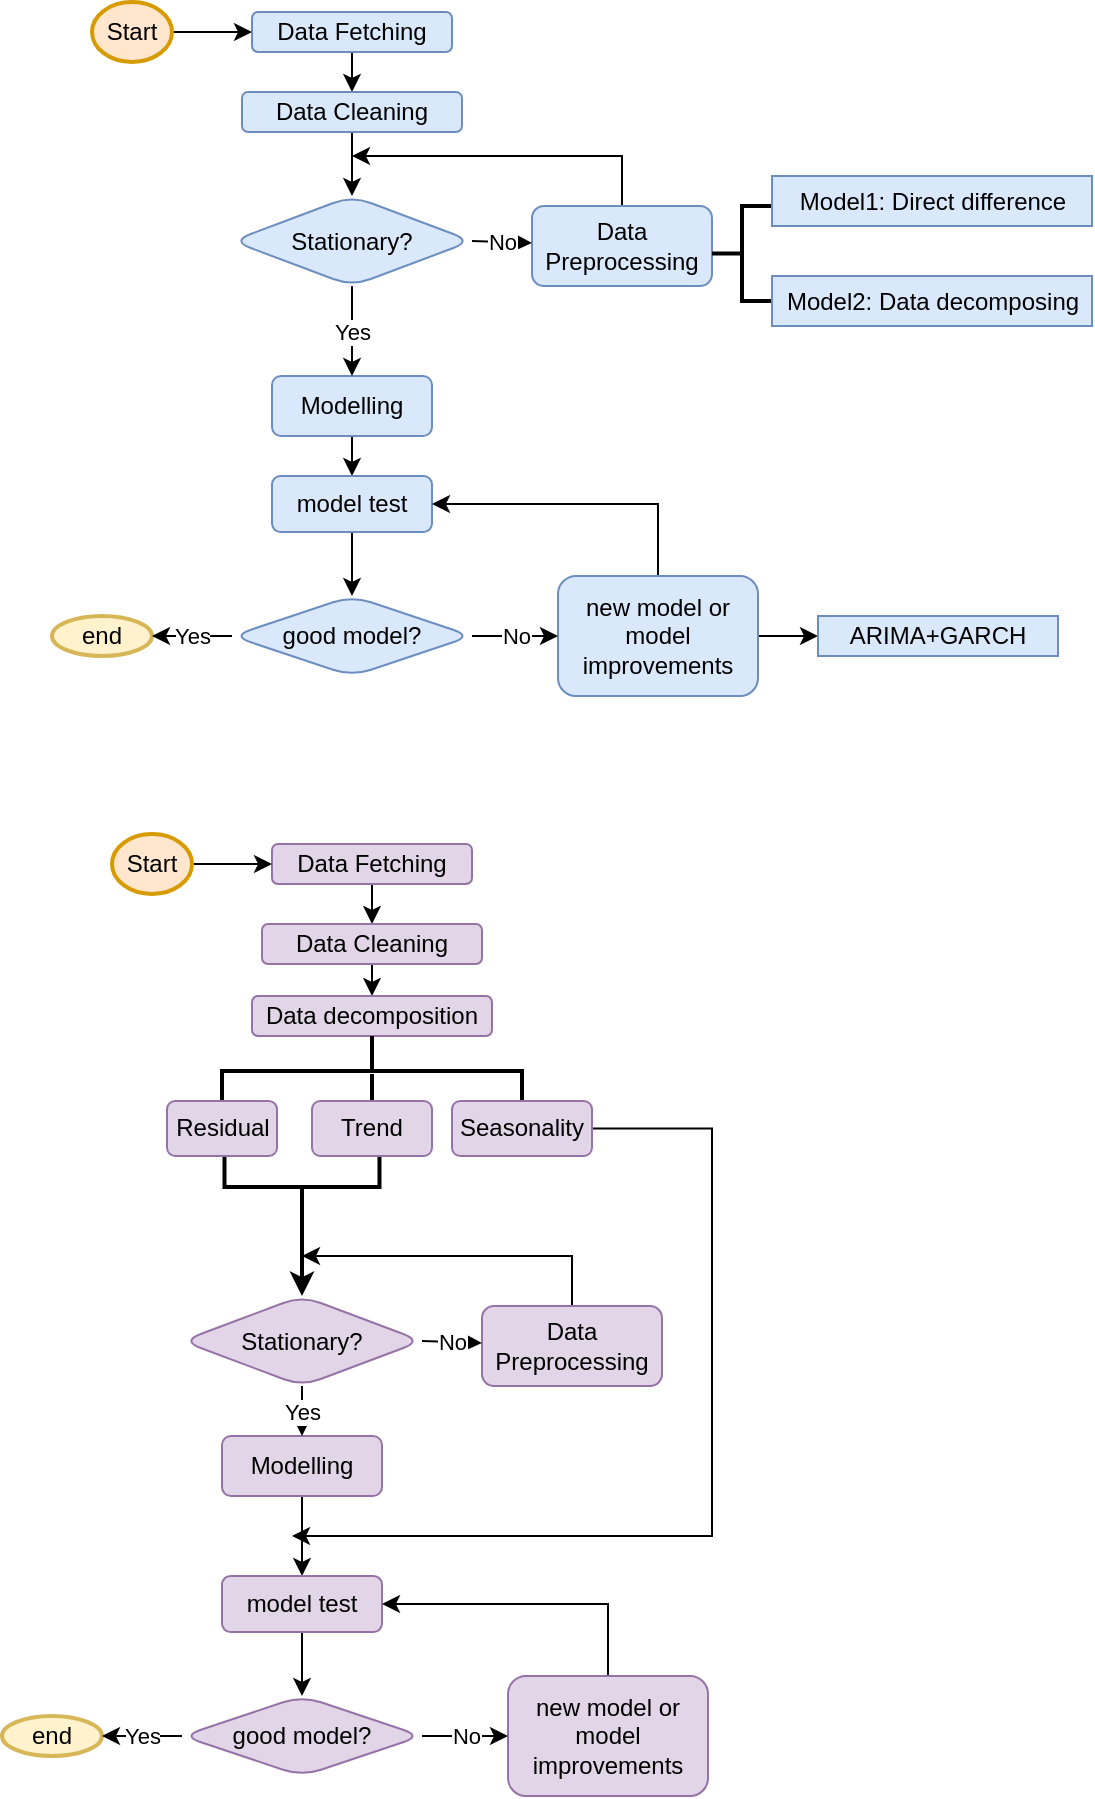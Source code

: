 <mxfile version="13.10.4" type="github">
  <diagram id="C5RBs43oDa-KdzZeNtuy" name="Page-1">
    <mxGraphModel dx="800" dy="490" grid="1" gridSize="10" guides="1" tooltips="1" connect="1" arrows="1" fold="1" page="1" pageScale="1" pageWidth="827" pageHeight="1169" math="0" shadow="0">
      <root>
        <mxCell id="WIyWlLk6GJQsqaUBKTNV-0" />
        <mxCell id="WIyWlLk6GJQsqaUBKTNV-1" parent="WIyWlLk6GJQsqaUBKTNV-0" />
        <mxCell id="Gn4-DQb1mFsybiADK4iX-2" style="edgeStyle=none;rounded=0;orthogonalLoop=1;jettySize=auto;html=1;exitX=0.5;exitY=1;exitDx=0;exitDy=0;entryX=0.5;entryY=0;entryDx=0;entryDy=0;" parent="WIyWlLk6GJQsqaUBKTNV-1" source="WIyWlLk6GJQsqaUBKTNV-3" target="WIyWlLk6GJQsqaUBKTNV-7" edge="1">
          <mxGeometry relative="1" as="geometry">
            <mxPoint x="220" y="158" as="targetPoint" />
          </mxGeometry>
        </mxCell>
        <mxCell id="WIyWlLk6GJQsqaUBKTNV-3" value="Data Fetching" style="rounded=1;whiteSpace=wrap;html=1;fontSize=12;glass=0;strokeWidth=1;shadow=0;fillColor=#dae8fc;strokeColor=#6c8ebf;" parent="WIyWlLk6GJQsqaUBKTNV-1" vertex="1">
          <mxGeometry x="170" y="108" width="100" height="20" as="geometry" />
        </mxCell>
        <mxCell id="Gn4-DQb1mFsybiADK4iX-8" value="" style="edgeStyle=none;rounded=0;orthogonalLoop=1;jettySize=auto;html=1;" parent="WIyWlLk6GJQsqaUBKTNV-1" source="WIyWlLk6GJQsqaUBKTNV-7" edge="1">
          <mxGeometry relative="1" as="geometry">
            <mxPoint x="220" y="200" as="targetPoint" />
          </mxGeometry>
        </mxCell>
        <mxCell id="WIyWlLk6GJQsqaUBKTNV-7" value="Data Cleaning" style="rounded=1;whiteSpace=wrap;html=1;fontSize=12;glass=0;strokeWidth=1;shadow=0;fillColor=#dae8fc;strokeColor=#6c8ebf;" parent="WIyWlLk6GJQsqaUBKTNV-1" vertex="1">
          <mxGeometry x="165" y="148" width="110" height="20" as="geometry" />
        </mxCell>
        <mxCell id="Gn4-DQb1mFsybiADK4iX-4" style="edgeStyle=none;rounded=0;orthogonalLoop=1;jettySize=auto;html=1;exitX=1;exitY=0.5;exitDx=0;exitDy=0;exitPerimeter=0;entryX=0;entryY=0.5;entryDx=0;entryDy=0;" parent="WIyWlLk6GJQsqaUBKTNV-1" source="Gn4-DQb1mFsybiADK4iX-3" target="WIyWlLk6GJQsqaUBKTNV-3" edge="1">
          <mxGeometry relative="1" as="geometry" />
        </mxCell>
        <mxCell id="Gn4-DQb1mFsybiADK4iX-3" value="Start" style="strokeWidth=2;html=1;shape=mxgraph.flowchart.start_1;whiteSpace=wrap;fillColor=#ffe6cc;strokeColor=#d79b00;" parent="WIyWlLk6GJQsqaUBKTNV-1" vertex="1">
          <mxGeometry x="90" y="103" width="40" height="30" as="geometry" />
        </mxCell>
        <mxCell id="Gn4-DQb1mFsybiADK4iX-7" value="Stationary?" style="rhombus;whiteSpace=wrap;html=1;rounded=1;shadow=0;strokeWidth=1;glass=0;fillColor=#dae8fc;strokeColor=#6c8ebf;" parent="WIyWlLk6GJQsqaUBKTNV-1" vertex="1">
          <mxGeometry x="160" y="200" width="120" height="45" as="geometry" />
        </mxCell>
        <mxCell id="Gn4-DQb1mFsybiADK4iX-12" style="edgeStyle=none;rounded=0;orthogonalLoop=1;jettySize=auto;html=1;exitX=0.5;exitY=0;exitDx=0;exitDy=0;" parent="WIyWlLk6GJQsqaUBKTNV-1" source="Gn4-DQb1mFsybiADK4iX-9" edge="1">
          <mxGeometry relative="1" as="geometry">
            <mxPoint x="220" y="180" as="targetPoint" />
            <Array as="points">
              <mxPoint x="355" y="180" />
            </Array>
          </mxGeometry>
        </mxCell>
        <mxCell id="Gn4-DQb1mFsybiADK4iX-9" value="Data Preprocessing" style="whiteSpace=wrap;html=1;rounded=1;shadow=0;strokeWidth=1;glass=0;fillColor=#dae8fc;strokeColor=#6c8ebf;" parent="WIyWlLk6GJQsqaUBKTNV-1" vertex="1">
          <mxGeometry x="310" y="205" width="90" height="40" as="geometry" />
        </mxCell>
        <mxCell id="Gn4-DQb1mFsybiADK4iX-10" value="No" style="edgeStyle=none;rounded=0;orthogonalLoop=1;jettySize=auto;html=1;exitX=1;exitY=0.5;exitDx=0;exitDy=0;" parent="WIyWlLk6GJQsqaUBKTNV-1" source="Gn4-DQb1mFsybiADK4iX-7" target="Gn4-DQb1mFsybiADK4iX-9" edge="1">
          <mxGeometry relative="1" as="geometry">
            <mxPoint x="280" y="228" as="sourcePoint" />
          </mxGeometry>
        </mxCell>
        <mxCell id="Gn4-DQb1mFsybiADK4iX-24" value="" style="edgeStyle=none;rounded=0;orthogonalLoop=1;jettySize=auto;html=1;" parent="WIyWlLk6GJQsqaUBKTNV-1" source="Gn4-DQb1mFsybiADK4iX-14" target="Gn4-DQb1mFsybiADK4iX-23" edge="1">
          <mxGeometry relative="1" as="geometry" />
        </mxCell>
        <mxCell id="Gn4-DQb1mFsybiADK4iX-14" value="Modelling" style="whiteSpace=wrap;html=1;rounded=1;shadow=0;strokeWidth=1;glass=0;fillColor=#dae8fc;strokeColor=#6c8ebf;" parent="WIyWlLk6GJQsqaUBKTNV-1" vertex="1">
          <mxGeometry x="180" y="290" width="80" height="30" as="geometry" />
        </mxCell>
        <mxCell id="Gn4-DQb1mFsybiADK4iX-15" value="Yes" style="edgeStyle=none;rounded=0;orthogonalLoop=1;jettySize=auto;html=1;" parent="WIyWlLk6GJQsqaUBKTNV-1" source="Gn4-DQb1mFsybiADK4iX-7" target="Gn4-DQb1mFsybiADK4iX-14" edge="1">
          <mxGeometry relative="1" as="geometry" />
        </mxCell>
        <mxCell id="Gn4-DQb1mFsybiADK4iX-26" value="" style="edgeStyle=none;rounded=0;orthogonalLoop=1;jettySize=auto;html=1;" parent="WIyWlLk6GJQsqaUBKTNV-1" source="Gn4-DQb1mFsybiADK4iX-23" target="Gn4-DQb1mFsybiADK4iX-25" edge="1">
          <mxGeometry relative="1" as="geometry" />
        </mxCell>
        <mxCell id="Gn4-DQb1mFsybiADK4iX-23" value="model test" style="whiteSpace=wrap;html=1;rounded=1;shadow=0;strokeWidth=1;glass=0;fillColor=#dae8fc;strokeColor=#6c8ebf;" parent="WIyWlLk6GJQsqaUBKTNV-1" vertex="1">
          <mxGeometry x="180" y="340" width="80" height="28" as="geometry" />
        </mxCell>
        <mxCell id="Gn4-DQb1mFsybiADK4iX-25" value="good model?" style="rhombus;whiteSpace=wrap;html=1;rounded=1;shadow=0;strokeWidth=1;glass=0;fillColor=#dae8fc;strokeColor=#6c8ebf;" parent="WIyWlLk6GJQsqaUBKTNV-1" vertex="1">
          <mxGeometry x="160" y="400" width="120" height="40" as="geometry" />
        </mxCell>
        <mxCell id="Gn4-DQb1mFsybiADK4iX-29" style="edgeStyle=none;rounded=0;orthogonalLoop=1;jettySize=auto;html=1;exitX=0.5;exitY=0;exitDx=0;exitDy=0;entryX=1;entryY=0.5;entryDx=0;entryDy=0;" parent="WIyWlLk6GJQsqaUBKTNV-1" source="Gn4-DQb1mFsybiADK4iX-27" target="Gn4-DQb1mFsybiADK4iX-23" edge="1">
          <mxGeometry relative="1" as="geometry">
            <Array as="points">
              <mxPoint x="373" y="370" />
              <mxPoint x="373" y="354" />
            </Array>
          </mxGeometry>
        </mxCell>
        <mxCell id="-Uv2jy6pNUa-iG-lvCQI-1" style="edgeStyle=orthogonalEdgeStyle;rounded=0;orthogonalLoop=1;jettySize=auto;html=1;exitX=1;exitY=0.5;exitDx=0;exitDy=0;entryX=0;entryY=0.5;entryDx=0;entryDy=0;" edge="1" parent="WIyWlLk6GJQsqaUBKTNV-1" source="Gn4-DQb1mFsybiADK4iX-27" target="Gn4-DQb1mFsybiADK4iX-40">
          <mxGeometry relative="1" as="geometry" />
        </mxCell>
        <mxCell id="Gn4-DQb1mFsybiADK4iX-27" value="new model or model improvements" style="whiteSpace=wrap;html=1;rounded=1;shadow=0;strokeWidth=1;glass=0;fillColor=#dae8fc;strokeColor=#6c8ebf;" parent="WIyWlLk6GJQsqaUBKTNV-1" vertex="1">
          <mxGeometry x="323" y="390" width="100" height="60" as="geometry" />
        </mxCell>
        <mxCell id="Gn4-DQb1mFsybiADK4iX-28" value="No" style="edgeStyle=none;rounded=0;orthogonalLoop=1;jettySize=auto;html=1;" parent="WIyWlLk6GJQsqaUBKTNV-1" source="Gn4-DQb1mFsybiADK4iX-25" target="Gn4-DQb1mFsybiADK4iX-27" edge="1">
          <mxGeometry relative="1" as="geometry" />
        </mxCell>
        <mxCell id="Gn4-DQb1mFsybiADK4iX-30" value="end" style="ellipse;whiteSpace=wrap;html=1;rounded=1;shadow=0;strokeWidth=2;glass=0;fillColor=#fff2cc;strokeColor=#d6b656;" parent="WIyWlLk6GJQsqaUBKTNV-1" vertex="1">
          <mxGeometry x="70" y="410" width="50" height="20" as="geometry" />
        </mxCell>
        <mxCell id="Gn4-DQb1mFsybiADK4iX-31" value="Yes" style="edgeStyle=none;rounded=0;orthogonalLoop=1;jettySize=auto;html=1;" parent="WIyWlLk6GJQsqaUBKTNV-1" source="Gn4-DQb1mFsybiADK4iX-25" target="Gn4-DQb1mFsybiADK4iX-30" edge="1">
          <mxGeometry relative="1" as="geometry" />
        </mxCell>
        <mxCell id="Gn4-DQb1mFsybiADK4iX-32" value="" style="strokeWidth=2;html=1;shape=mxgraph.flowchart.annotation_2;align=left;labelPosition=right;pointerEvents=1;" parent="WIyWlLk6GJQsqaUBKTNV-1" vertex="1">
          <mxGeometry x="400" y="205" width="30" height="47.5" as="geometry" />
        </mxCell>
        <mxCell id="Gn4-DQb1mFsybiADK4iX-33" value="Model1: Direct difference" style="html=1;fillColor=#dae8fc;strokeColor=#6c8ebf;" parent="WIyWlLk6GJQsqaUBKTNV-1" vertex="1">
          <mxGeometry x="430" y="190" width="160" height="25" as="geometry" />
        </mxCell>
        <mxCell id="Gn4-DQb1mFsybiADK4iX-34" value="Model2: Data decomposing" style="html=1;fillColor=#dae8fc;strokeColor=#6c8ebf;" parent="WIyWlLk6GJQsqaUBKTNV-1" vertex="1">
          <mxGeometry x="430" y="240" width="160" height="25" as="geometry" />
        </mxCell>
        <mxCell id="Gn4-DQb1mFsybiADK4iX-38" style="edgeStyle=none;rounded=0;orthogonalLoop=1;jettySize=auto;html=1;exitX=0.25;exitY=0;exitDx=0;exitDy=0;" parent="WIyWlLk6GJQsqaUBKTNV-1" source="Gn4-DQb1mFsybiADK4iX-34" target="Gn4-DQb1mFsybiADK4iX-34" edge="1">
          <mxGeometry relative="1" as="geometry" />
        </mxCell>
        <mxCell id="Gn4-DQb1mFsybiADK4iX-40" value="ARIMA+GARCH" style="whiteSpace=wrap;html=1;align=center;fillColor=#dae8fc;strokeColor=#6c8ebf;" parent="WIyWlLk6GJQsqaUBKTNV-1" vertex="1">
          <mxGeometry x="453" y="410" width="120" height="20" as="geometry" />
        </mxCell>
        <mxCell id="-Uv2jy6pNUa-iG-lvCQI-15" style="edgeStyle=none;rounded=0;orthogonalLoop=1;jettySize=auto;html=1;exitX=0.5;exitY=1;exitDx=0;exitDy=0;entryX=0.5;entryY=0;entryDx=0;entryDy=0;" edge="1" parent="WIyWlLk6GJQsqaUBKTNV-1" source="-Uv2jy6pNUa-iG-lvCQI-16" target="-Uv2jy6pNUa-iG-lvCQI-18">
          <mxGeometry relative="1" as="geometry">
            <mxPoint x="230" y="574" as="targetPoint" />
          </mxGeometry>
        </mxCell>
        <mxCell id="-Uv2jy6pNUa-iG-lvCQI-16" value="Data Fetching" style="rounded=1;whiteSpace=wrap;html=1;fontSize=12;glass=0;strokeWidth=1;shadow=0;fillColor=#e1d5e7;strokeColor=#9673a6;" vertex="1" parent="WIyWlLk6GJQsqaUBKTNV-1">
          <mxGeometry x="180" y="524" width="100" height="20" as="geometry" />
        </mxCell>
        <mxCell id="-Uv2jy6pNUa-iG-lvCQI-43" value="" style="edgeStyle=elbowEdgeStyle;rounded=0;orthogonalLoop=1;jettySize=auto;html=1;" edge="1" parent="WIyWlLk6GJQsqaUBKTNV-1" source="-Uv2jy6pNUa-iG-lvCQI-18" target="-Uv2jy6pNUa-iG-lvCQI-42">
          <mxGeometry relative="1" as="geometry" />
        </mxCell>
        <mxCell id="-Uv2jy6pNUa-iG-lvCQI-18" value="Data Cleaning" style="rounded=1;whiteSpace=wrap;html=1;fontSize=12;glass=0;strokeWidth=1;shadow=0;fillColor=#e1d5e7;strokeColor=#9673a6;" vertex="1" parent="WIyWlLk6GJQsqaUBKTNV-1">
          <mxGeometry x="175" y="564" width="110" height="20" as="geometry" />
        </mxCell>
        <mxCell id="-Uv2jy6pNUa-iG-lvCQI-19" style="edgeStyle=none;rounded=0;orthogonalLoop=1;jettySize=auto;html=1;exitX=1;exitY=0.5;exitDx=0;exitDy=0;exitPerimeter=0;entryX=0;entryY=0.5;entryDx=0;entryDy=0;" edge="1" parent="WIyWlLk6GJQsqaUBKTNV-1" source="-Uv2jy6pNUa-iG-lvCQI-20" target="-Uv2jy6pNUa-iG-lvCQI-16">
          <mxGeometry relative="1" as="geometry" />
        </mxCell>
        <mxCell id="-Uv2jy6pNUa-iG-lvCQI-20" value="Start" style="strokeWidth=2;html=1;shape=mxgraph.flowchart.start_1;whiteSpace=wrap;fillColor=#ffe6cc;strokeColor=#d79b00;" vertex="1" parent="WIyWlLk6GJQsqaUBKTNV-1">
          <mxGeometry x="100" y="519" width="40" height="30" as="geometry" />
        </mxCell>
        <mxCell id="-Uv2jy6pNUa-iG-lvCQI-21" value="Stationary?" style="rhombus;whiteSpace=wrap;html=1;rounded=1;shadow=0;strokeWidth=1;glass=0;fillColor=#e1d5e7;strokeColor=#9673a6;" vertex="1" parent="WIyWlLk6GJQsqaUBKTNV-1">
          <mxGeometry x="135" y="750" width="120" height="45" as="geometry" />
        </mxCell>
        <mxCell id="-Uv2jy6pNUa-iG-lvCQI-22" style="edgeStyle=none;rounded=0;orthogonalLoop=1;jettySize=auto;html=1;exitX=0.5;exitY=0;exitDx=0;exitDy=0;" edge="1" parent="WIyWlLk6GJQsqaUBKTNV-1" source="-Uv2jy6pNUa-iG-lvCQI-23">
          <mxGeometry relative="1" as="geometry">
            <mxPoint x="195" y="730" as="targetPoint" />
            <Array as="points">
              <mxPoint x="330" y="730" />
            </Array>
          </mxGeometry>
        </mxCell>
        <mxCell id="-Uv2jy6pNUa-iG-lvCQI-23" value="Data Preprocessing" style="whiteSpace=wrap;html=1;rounded=1;shadow=0;strokeWidth=1;glass=0;fillColor=#e1d5e7;strokeColor=#9673a6;" vertex="1" parent="WIyWlLk6GJQsqaUBKTNV-1">
          <mxGeometry x="285" y="755" width="90" height="40" as="geometry" />
        </mxCell>
        <mxCell id="-Uv2jy6pNUa-iG-lvCQI-24" value="No" style="edgeStyle=none;rounded=0;orthogonalLoop=1;jettySize=auto;html=1;exitX=1;exitY=0.5;exitDx=0;exitDy=0;" edge="1" parent="WIyWlLk6GJQsqaUBKTNV-1" source="-Uv2jy6pNUa-iG-lvCQI-21" target="-Uv2jy6pNUa-iG-lvCQI-23">
          <mxGeometry relative="1" as="geometry">
            <mxPoint x="255" y="778" as="sourcePoint" />
          </mxGeometry>
        </mxCell>
        <mxCell id="-Uv2jy6pNUa-iG-lvCQI-25" value="" style="edgeStyle=none;rounded=0;orthogonalLoop=1;jettySize=auto;html=1;" edge="1" parent="WIyWlLk6GJQsqaUBKTNV-1" source="-Uv2jy6pNUa-iG-lvCQI-26" target="-Uv2jy6pNUa-iG-lvCQI-29">
          <mxGeometry relative="1" as="geometry" />
        </mxCell>
        <mxCell id="-Uv2jy6pNUa-iG-lvCQI-26" value="Modelling" style="whiteSpace=wrap;html=1;rounded=1;shadow=0;strokeWidth=1;glass=0;fillColor=#e1d5e7;strokeColor=#9673a6;" vertex="1" parent="WIyWlLk6GJQsqaUBKTNV-1">
          <mxGeometry x="155" y="820" width="80" height="30" as="geometry" />
        </mxCell>
        <mxCell id="-Uv2jy6pNUa-iG-lvCQI-27" value="Yes" style="edgeStyle=none;rounded=0;orthogonalLoop=1;jettySize=auto;html=1;" edge="1" parent="WIyWlLk6GJQsqaUBKTNV-1" source="-Uv2jy6pNUa-iG-lvCQI-21" target="-Uv2jy6pNUa-iG-lvCQI-26">
          <mxGeometry relative="1" as="geometry" />
        </mxCell>
        <mxCell id="-Uv2jy6pNUa-iG-lvCQI-28" value="" style="edgeStyle=none;rounded=0;orthogonalLoop=1;jettySize=auto;html=1;" edge="1" parent="WIyWlLk6GJQsqaUBKTNV-1" source="-Uv2jy6pNUa-iG-lvCQI-29" target="-Uv2jy6pNUa-iG-lvCQI-30">
          <mxGeometry relative="1" as="geometry" />
        </mxCell>
        <mxCell id="-Uv2jy6pNUa-iG-lvCQI-29" value="model test" style="whiteSpace=wrap;html=1;rounded=1;shadow=0;strokeWidth=1;glass=0;fillColor=#e1d5e7;strokeColor=#9673a6;" vertex="1" parent="WIyWlLk6GJQsqaUBKTNV-1">
          <mxGeometry x="155" y="890" width="80" height="28" as="geometry" />
        </mxCell>
        <mxCell id="-Uv2jy6pNUa-iG-lvCQI-30" value="good model?" style="rhombus;whiteSpace=wrap;html=1;rounded=1;shadow=0;strokeWidth=1;glass=0;fillColor=#e1d5e7;strokeColor=#9673a6;" vertex="1" parent="WIyWlLk6GJQsqaUBKTNV-1">
          <mxGeometry x="135" y="950" width="120" height="40" as="geometry" />
        </mxCell>
        <mxCell id="-Uv2jy6pNUa-iG-lvCQI-31" style="edgeStyle=none;rounded=0;orthogonalLoop=1;jettySize=auto;html=1;exitX=0.5;exitY=0;exitDx=0;exitDy=0;entryX=1;entryY=0.5;entryDx=0;entryDy=0;" edge="1" parent="WIyWlLk6GJQsqaUBKTNV-1" source="-Uv2jy6pNUa-iG-lvCQI-33" target="-Uv2jy6pNUa-iG-lvCQI-29">
          <mxGeometry relative="1" as="geometry">
            <Array as="points">
              <mxPoint x="348" y="920" />
              <mxPoint x="348" y="904" />
            </Array>
          </mxGeometry>
        </mxCell>
        <mxCell id="-Uv2jy6pNUa-iG-lvCQI-33" value="new model or model improvements" style="whiteSpace=wrap;html=1;rounded=1;shadow=0;strokeWidth=1;glass=0;fillColor=#e1d5e7;strokeColor=#9673a6;" vertex="1" parent="WIyWlLk6GJQsqaUBKTNV-1">
          <mxGeometry x="298" y="940" width="100" height="60" as="geometry" />
        </mxCell>
        <mxCell id="-Uv2jy6pNUa-iG-lvCQI-34" value="No" style="edgeStyle=none;rounded=0;orthogonalLoop=1;jettySize=auto;html=1;" edge="1" parent="WIyWlLk6GJQsqaUBKTNV-1" source="-Uv2jy6pNUa-iG-lvCQI-30" target="-Uv2jy6pNUa-iG-lvCQI-33">
          <mxGeometry relative="1" as="geometry" />
        </mxCell>
        <mxCell id="-Uv2jy6pNUa-iG-lvCQI-35" value="end" style="ellipse;whiteSpace=wrap;html=1;rounded=1;shadow=0;strokeWidth=2;glass=0;fillColor=#fff2cc;strokeColor=#d6b656;" vertex="1" parent="WIyWlLk6GJQsqaUBKTNV-1">
          <mxGeometry x="45" y="960" width="50" height="20" as="geometry" />
        </mxCell>
        <mxCell id="-Uv2jy6pNUa-iG-lvCQI-36" value="Yes" style="edgeStyle=none;rounded=0;orthogonalLoop=1;jettySize=auto;html=1;" edge="1" parent="WIyWlLk6GJQsqaUBKTNV-1" source="-Uv2jy6pNUa-iG-lvCQI-30" target="-Uv2jy6pNUa-iG-lvCQI-35">
          <mxGeometry relative="1" as="geometry" />
        </mxCell>
        <mxCell id="-Uv2jy6pNUa-iG-lvCQI-42" value="Data decomposition" style="whiteSpace=wrap;html=1;rounded=1;shadow=0;strokeColor=#9673a6;strokeWidth=1;fillColor=#e1d5e7;glass=0;" vertex="1" parent="WIyWlLk6GJQsqaUBKTNV-1">
          <mxGeometry x="170" y="600" width="120" height="20" as="geometry" />
        </mxCell>
        <mxCell id="-Uv2jy6pNUa-iG-lvCQI-44" value="" style="strokeWidth=2;html=1;shape=mxgraph.flowchart.annotation_2;align=left;labelPosition=right;pointerEvents=1;gradientColor=none;rotation=90;" vertex="1" parent="WIyWlLk6GJQsqaUBKTNV-1">
          <mxGeometry x="212.5" y="562.5" width="35" height="150" as="geometry" />
        </mxCell>
        <mxCell id="-Uv2jy6pNUa-iG-lvCQI-45" value="" style="endArrow=none;html=1;rounded=0;strokeWidth=2;" edge="1" parent="WIyWlLk6GJQsqaUBKTNV-1">
          <mxGeometry relative="1" as="geometry">
            <mxPoint x="230" y="639" as="sourcePoint" />
            <mxPoint x="230" y="660" as="targetPoint" />
          </mxGeometry>
        </mxCell>
        <mxCell id="-Uv2jy6pNUa-iG-lvCQI-47" value="Trend" style="rounded=1;whiteSpace=wrap;html=1;fillColor=#e1d5e7;strokeColor=#9673a6;" vertex="1" parent="WIyWlLk6GJQsqaUBKTNV-1">
          <mxGeometry x="200" y="652.5" width="60" height="27.5" as="geometry" />
        </mxCell>
        <mxCell id="-Uv2jy6pNUa-iG-lvCQI-49" value="Residual" style="rounded=1;whiteSpace=wrap;html=1;fillColor=#e1d5e7;strokeColor=#9673a6;" vertex="1" parent="WIyWlLk6GJQsqaUBKTNV-1">
          <mxGeometry x="127.5" y="652.5" width="55" height="27.5" as="geometry" />
        </mxCell>
        <mxCell id="-Uv2jy6pNUa-iG-lvCQI-53" style="edgeStyle=elbowEdgeStyle;rounded=0;orthogonalLoop=1;jettySize=auto;html=1;exitX=1;exitY=0.5;exitDx=0;exitDy=0;strokeWidth=1;" edge="1" parent="WIyWlLk6GJQsqaUBKTNV-1" source="-Uv2jy6pNUa-iG-lvCQI-50">
          <mxGeometry relative="1" as="geometry">
            <mxPoint x="190" y="870" as="targetPoint" />
            <Array as="points">
              <mxPoint x="400" y="770" />
              <mxPoint x="410" y="780" />
            </Array>
          </mxGeometry>
        </mxCell>
        <mxCell id="-Uv2jy6pNUa-iG-lvCQI-50" value="Seasonality" style="rounded=1;whiteSpace=wrap;html=1;fillColor=#e1d5e7;strokeColor=#9673a6;" vertex="1" parent="WIyWlLk6GJQsqaUBKTNV-1">
          <mxGeometry x="270" y="652.5" width="70" height="27.5" as="geometry" />
        </mxCell>
        <mxCell id="-Uv2jy6pNUa-iG-lvCQI-52" style="edgeStyle=elbowEdgeStyle;rounded=0;orthogonalLoop=1;jettySize=auto;html=1;exitX=0;exitY=0.5;exitDx=0;exitDy=0;exitPerimeter=0;strokeWidth=2;" edge="1" parent="WIyWlLk6GJQsqaUBKTNV-1" source="-Uv2jy6pNUa-iG-lvCQI-51">
          <mxGeometry relative="1" as="geometry">
            <mxPoint x="195" y="750" as="targetPoint" />
          </mxGeometry>
        </mxCell>
        <mxCell id="-Uv2jy6pNUa-iG-lvCQI-51" value="" style="strokeWidth=2;html=1;shape=mxgraph.flowchart.annotation_2;align=left;labelPosition=right;pointerEvents=1;gradientColor=none;rotation=-90;" vertex="1" parent="WIyWlLk6GJQsqaUBKTNV-1">
          <mxGeometry x="180" y="656.75" width="30" height="77.5" as="geometry" />
        </mxCell>
      </root>
    </mxGraphModel>
  </diagram>
</mxfile>
